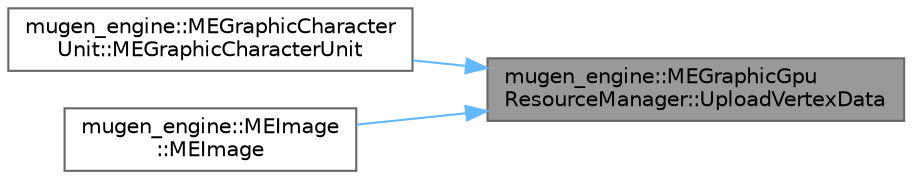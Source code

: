digraph "mugen_engine::MEGraphicGpuResourceManager::UploadVertexData"
{
 // LATEX_PDF_SIZE
  bgcolor="transparent";
  edge [fontname=Helvetica,fontsize=10,labelfontname=Helvetica,labelfontsize=10];
  node [fontname=Helvetica,fontsize=10,shape=box,height=0.2,width=0.4];
  rankdir="RL";
  Node1 [id="Node000001",label="mugen_engine::MEGraphicGpu\lResourceManager::UploadVertexData",height=0.2,width=0.4,color="gray40", fillcolor="grey60", style="filled", fontcolor="black",tooltip="頂点データをバッファに書き込む"];
  Node1 -> Node2 [id="edge3_Node000001_Node000002",dir="back",color="steelblue1",style="solid",tooltip=" "];
  Node2 [id="Node000002",label="mugen_engine::MEGraphicCharacter\lUnit::MEGraphicCharacterUnit",height=0.2,width=0.4,color="grey40", fillcolor="white", style="filled",URL="$classmugen__engine_1_1_m_e_graphic_character_unit.html#a4e3fbde71aca17b132cca6be27122280",tooltip="コンストラクタ"];
  Node1 -> Node3 [id="edge4_Node000001_Node000003",dir="back",color="steelblue1",style="solid",tooltip=" "];
  Node3 [id="Node000003",label="mugen_engine::MEImage\l::MEImage",height=0.2,width=0.4,color="grey40", fillcolor="white", style="filled",URL="$classmugen__engine_1_1_m_e_image.html#a0bb8d6abdd47e3382dc51ac93c0a92b9",tooltip="コンストラクタ"];
}
